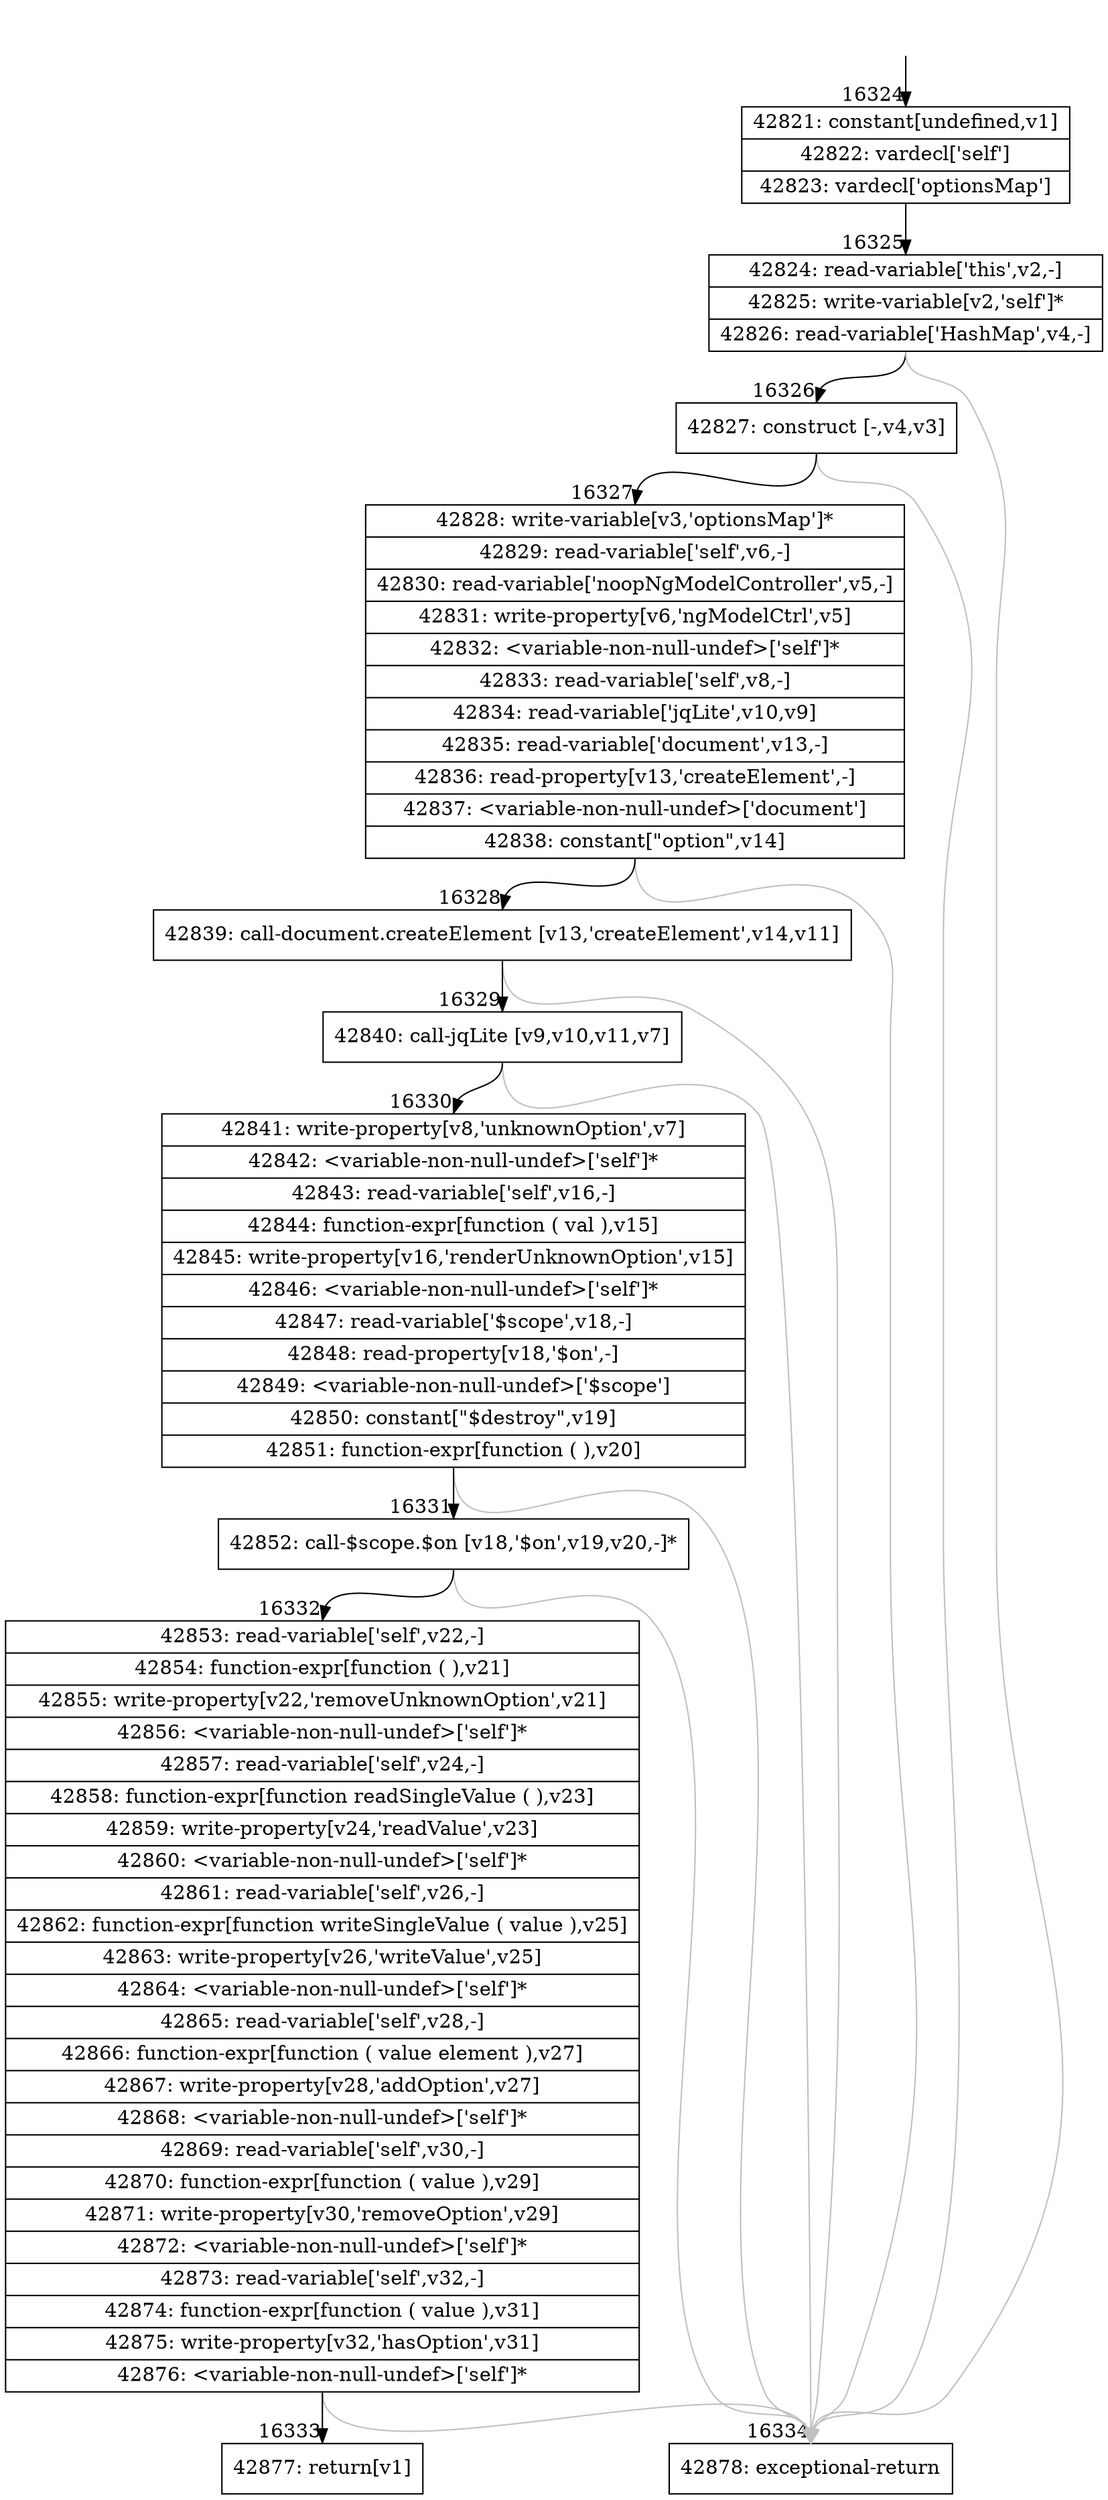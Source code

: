 digraph {
rankdir="TD"
BB_entry1307[shape=none,label=""];
BB_entry1307 -> BB16324 [tailport=s, headport=n, headlabel="    16324"]
BB16324 [shape=record label="{42821: constant[undefined,v1]|42822: vardecl['self']|42823: vardecl['optionsMap']}" ] 
BB16324 -> BB16325 [tailport=s, headport=n, headlabel="      16325"]
BB16325 [shape=record label="{42824: read-variable['this',v2,-]|42825: write-variable[v2,'self']*|42826: read-variable['HashMap',v4,-]}" ] 
BB16325 -> BB16326 [tailport=s, headport=n, headlabel="      16326"]
BB16325 -> BB16334 [tailport=s, headport=n, color=gray, headlabel="      16334"]
BB16326 [shape=record label="{42827: construct [-,v4,v3]}" ] 
BB16326 -> BB16327 [tailport=s, headport=n, headlabel="      16327"]
BB16326 -> BB16334 [tailport=s, headport=n, color=gray]
BB16327 [shape=record label="{42828: write-variable[v3,'optionsMap']*|42829: read-variable['self',v6,-]|42830: read-variable['noopNgModelController',v5,-]|42831: write-property[v6,'ngModelCtrl',v5]|42832: \<variable-non-null-undef\>['self']*|42833: read-variable['self',v8,-]|42834: read-variable['jqLite',v10,v9]|42835: read-variable['document',v13,-]|42836: read-property[v13,'createElement',-]|42837: \<variable-non-null-undef\>['document']|42838: constant[\"option\",v14]}" ] 
BB16327 -> BB16328 [tailport=s, headport=n, headlabel="      16328"]
BB16327 -> BB16334 [tailport=s, headport=n, color=gray]
BB16328 [shape=record label="{42839: call-document.createElement [v13,'createElement',v14,v11]}" ] 
BB16328 -> BB16329 [tailport=s, headport=n, headlabel="      16329"]
BB16328 -> BB16334 [tailport=s, headport=n, color=gray]
BB16329 [shape=record label="{42840: call-jqLite [v9,v10,v11,v7]}" ] 
BB16329 -> BB16330 [tailport=s, headport=n, headlabel="      16330"]
BB16329 -> BB16334 [tailport=s, headport=n, color=gray]
BB16330 [shape=record label="{42841: write-property[v8,'unknownOption',v7]|42842: \<variable-non-null-undef\>['self']*|42843: read-variable['self',v16,-]|42844: function-expr[function ( val ),v15]|42845: write-property[v16,'renderUnknownOption',v15]|42846: \<variable-non-null-undef\>['self']*|42847: read-variable['$scope',v18,-]|42848: read-property[v18,'$on',-]|42849: \<variable-non-null-undef\>['$scope']|42850: constant[\"$destroy\",v19]|42851: function-expr[function ( ),v20]}" ] 
BB16330 -> BB16331 [tailport=s, headport=n, headlabel="      16331"]
BB16330 -> BB16334 [tailport=s, headport=n, color=gray]
BB16331 [shape=record label="{42852: call-$scope.$on [v18,'$on',v19,v20,-]*}" ] 
BB16331 -> BB16332 [tailport=s, headport=n, headlabel="      16332"]
BB16331 -> BB16334 [tailport=s, headport=n, color=gray]
BB16332 [shape=record label="{42853: read-variable['self',v22,-]|42854: function-expr[function ( ),v21]|42855: write-property[v22,'removeUnknownOption',v21]|42856: \<variable-non-null-undef\>['self']*|42857: read-variable['self',v24,-]|42858: function-expr[function readSingleValue ( ),v23]|42859: write-property[v24,'readValue',v23]|42860: \<variable-non-null-undef\>['self']*|42861: read-variable['self',v26,-]|42862: function-expr[function writeSingleValue ( value ),v25]|42863: write-property[v26,'writeValue',v25]|42864: \<variable-non-null-undef\>['self']*|42865: read-variable['self',v28,-]|42866: function-expr[function ( value element ),v27]|42867: write-property[v28,'addOption',v27]|42868: \<variable-non-null-undef\>['self']*|42869: read-variable['self',v30,-]|42870: function-expr[function ( value ),v29]|42871: write-property[v30,'removeOption',v29]|42872: \<variable-non-null-undef\>['self']*|42873: read-variable['self',v32,-]|42874: function-expr[function ( value ),v31]|42875: write-property[v32,'hasOption',v31]|42876: \<variable-non-null-undef\>['self']*}" ] 
BB16332 -> BB16333 [tailport=s, headport=n, headlabel="      16333"]
BB16332 -> BB16334 [tailport=s, headport=n, color=gray]
BB16333 [shape=record label="{42877: return[v1]}" ] 
BB16334 [shape=record label="{42878: exceptional-return}" ] 
//#$~ 28031
}
